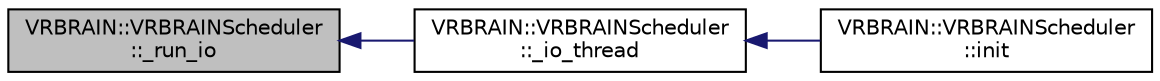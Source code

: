 digraph "VRBRAIN::VRBRAINScheduler::_run_io"
{
 // INTERACTIVE_SVG=YES
  edge [fontname="Helvetica",fontsize="10",labelfontname="Helvetica",labelfontsize="10"];
  node [fontname="Helvetica",fontsize="10",shape=record];
  rankdir="LR";
  Node1 [label="VRBRAIN::VRBRAINScheduler\l::_run_io",height=0.2,width=0.4,color="black", fillcolor="grey75", style="filled", fontcolor="black"];
  Node1 -> Node2 [dir="back",color="midnightblue",fontsize="10",style="solid",fontname="Helvetica"];
  Node2 [label="VRBRAIN::VRBRAINScheduler\l::_io_thread",height=0.2,width=0.4,color="black", fillcolor="white", style="filled",URL="$classVRBRAIN_1_1VRBRAINScheduler.html#a75fc5a273f1e0385fa845faae40001c8"];
  Node2 -> Node3 [dir="back",color="midnightblue",fontsize="10",style="solid",fontname="Helvetica"];
  Node3 [label="VRBRAIN::VRBRAINScheduler\l::init",height=0.2,width=0.4,color="black", fillcolor="white", style="filled",URL="$classVRBRAIN_1_1VRBRAINScheduler.html#abe39debb8df3d35a3599c87fffb91cde"];
}
